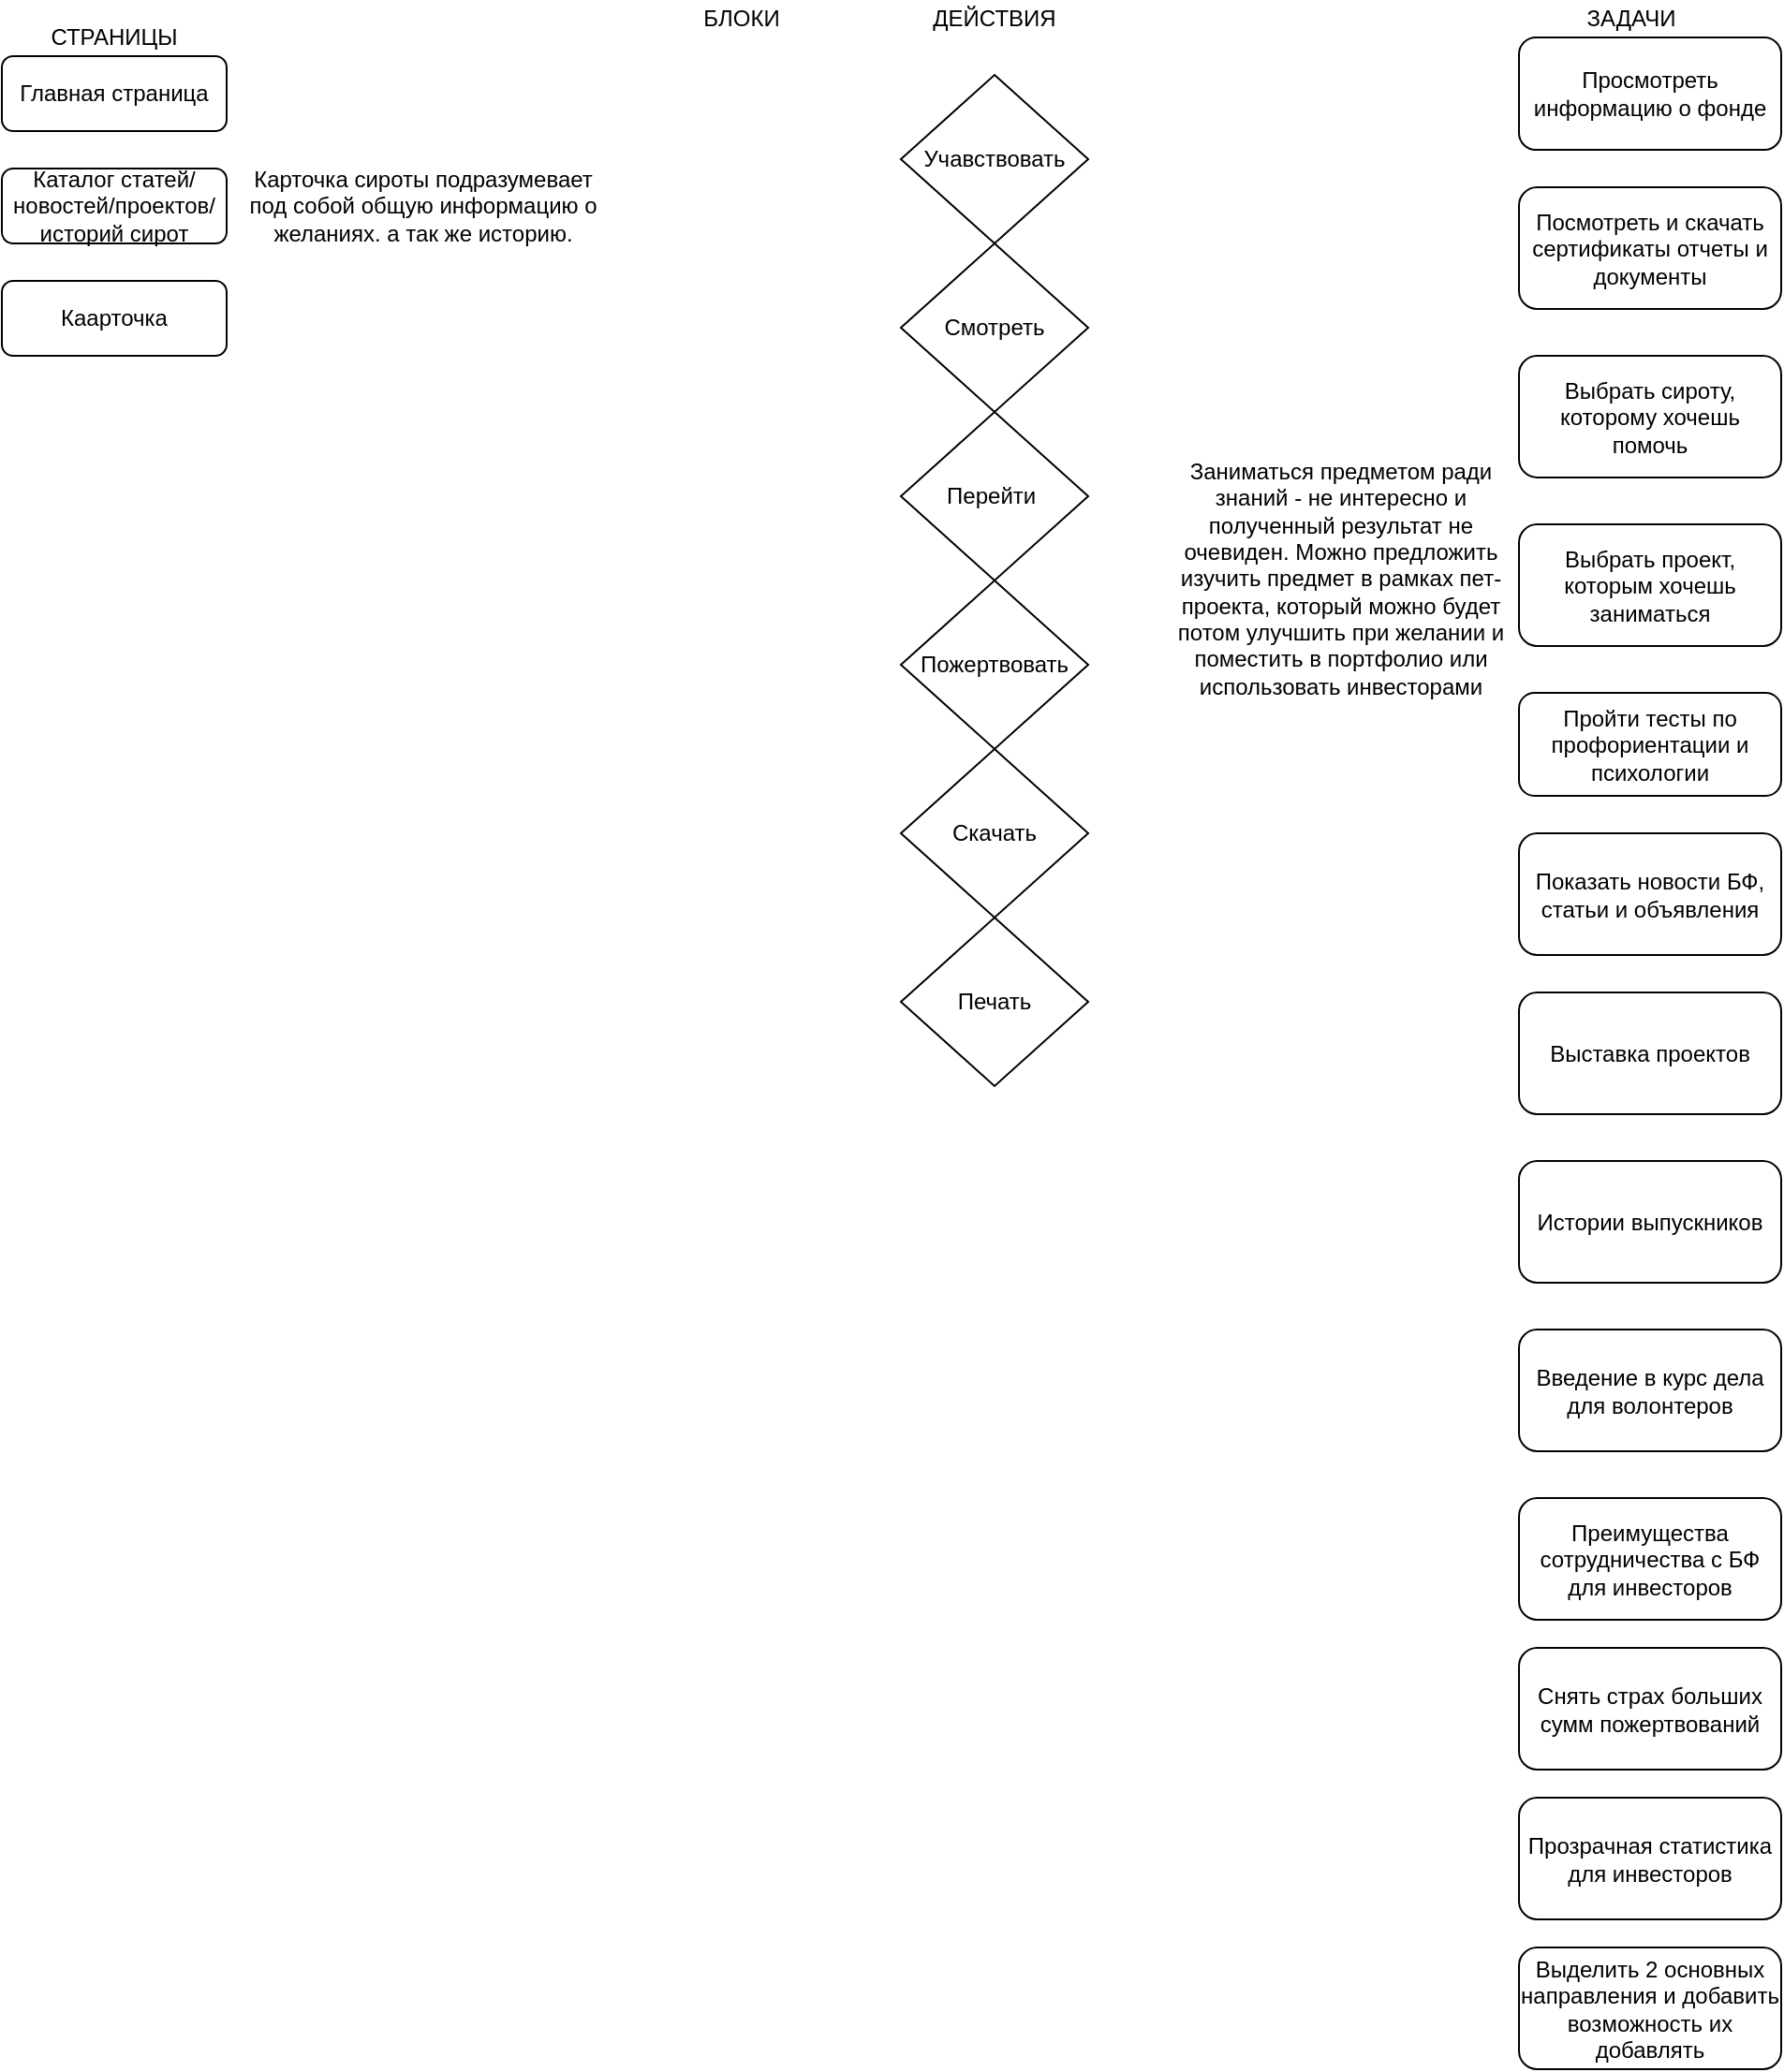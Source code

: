 <mxfile version="13.7.5" type="github">
  <diagram id="C5RBs43oDa-KdzZeNtuy" name="Page-1">
    <mxGraphModel dx="1422" dy="762" grid="1" gridSize="10" guides="1" tooltips="1" connect="1" arrows="1" fold="1" page="1" pageScale="1" pageWidth="827" pageHeight="1169" math="0" shadow="0">
      <root>
        <mxCell id="WIyWlLk6GJQsqaUBKTNV-0" />
        <mxCell id="WIyWlLk6GJQsqaUBKTNV-1" parent="WIyWlLk6GJQsqaUBKTNV-0" />
        <mxCell id="WIyWlLk6GJQsqaUBKTNV-3" value="Главная страница" style="rounded=1;whiteSpace=wrap;html=1;fontSize=12;glass=0;strokeWidth=1;shadow=0;" parent="WIyWlLk6GJQsqaUBKTNV-1" vertex="1">
          <mxGeometry y="30" width="120" height="40" as="geometry" />
        </mxCell>
        <mxCell id="j_ZyQGbrb5WWIaR_qc2B-1" value="Каталог статей/новостей/проектов/историй сирот" style="rounded=1;whiteSpace=wrap;html=1;fontSize=12;glass=0;strokeWidth=1;shadow=0;" vertex="1" parent="WIyWlLk6GJQsqaUBKTNV-1">
          <mxGeometry y="90" width="120" height="40" as="geometry" />
        </mxCell>
        <mxCell id="j_ZyQGbrb5WWIaR_qc2B-2" value="Каарточка" style="rounded=1;whiteSpace=wrap;html=1;fontSize=12;glass=0;strokeWidth=1;shadow=0;" vertex="1" parent="WIyWlLk6GJQsqaUBKTNV-1">
          <mxGeometry y="150" width="120" height="40" as="geometry" />
        </mxCell>
        <mxCell id="j_ZyQGbrb5WWIaR_qc2B-3" value="Просмотреть информацию о фонде" style="rounded=1;whiteSpace=wrap;html=1;fontSize=12;glass=0;strokeWidth=1;shadow=0;" vertex="1" parent="WIyWlLk6GJQsqaUBKTNV-1">
          <mxGeometry x="810" y="20" width="140" height="60" as="geometry" />
        </mxCell>
        <mxCell id="j_ZyQGbrb5WWIaR_qc2B-4" value="СТРАНИЦЫ" style="text;html=1;strokeColor=none;fillColor=none;align=center;verticalAlign=middle;whiteSpace=wrap;rounded=0;" vertex="1" parent="WIyWlLk6GJQsqaUBKTNV-1">
          <mxGeometry x="25" y="10" width="70" height="20" as="geometry" />
        </mxCell>
        <mxCell id="j_ZyQGbrb5WWIaR_qc2B-5" value="ЗАДАЧИ" style="text;html=1;strokeColor=none;fillColor=none;align=center;verticalAlign=middle;whiteSpace=wrap;rounded=0;" vertex="1" parent="WIyWlLk6GJQsqaUBKTNV-1">
          <mxGeometry x="830" width="80" height="20" as="geometry" />
        </mxCell>
        <mxCell id="j_ZyQGbrb5WWIaR_qc2B-6" value="БЛОКИ" style="text;html=1;strokeColor=none;fillColor=none;align=center;verticalAlign=middle;whiteSpace=wrap;rounded=0;" vertex="1" parent="WIyWlLk6GJQsqaUBKTNV-1">
          <mxGeometry x="360" width="70" height="20" as="geometry" />
        </mxCell>
        <mxCell id="j_ZyQGbrb5WWIaR_qc2B-7" value="ДЕЙСТВИЯ" style="text;html=1;strokeColor=none;fillColor=none;align=center;verticalAlign=middle;whiteSpace=wrap;rounded=0;" vertex="1" parent="WIyWlLk6GJQsqaUBKTNV-1">
          <mxGeometry x="495" width="70" height="20" as="geometry" />
        </mxCell>
        <mxCell id="j_ZyQGbrb5WWIaR_qc2B-8" value="Учавствовать" style="rhombus;whiteSpace=wrap;html=1;" vertex="1" parent="WIyWlLk6GJQsqaUBKTNV-1">
          <mxGeometry x="480" y="40" width="100" height="90" as="geometry" />
        </mxCell>
        <mxCell id="j_ZyQGbrb5WWIaR_qc2B-9" value="Смотреть" style="rhombus;whiteSpace=wrap;html=1;" vertex="1" parent="WIyWlLk6GJQsqaUBKTNV-1">
          <mxGeometry x="480" y="130" width="100" height="90" as="geometry" />
        </mxCell>
        <mxCell id="j_ZyQGbrb5WWIaR_qc2B-10" value="Перейти&amp;nbsp;" style="rhombus;whiteSpace=wrap;html=1;" vertex="1" parent="WIyWlLk6GJQsqaUBKTNV-1">
          <mxGeometry x="480" y="220" width="100" height="90" as="geometry" />
        </mxCell>
        <mxCell id="j_ZyQGbrb5WWIaR_qc2B-11" value="Пожертвовать" style="rhombus;whiteSpace=wrap;html=1;" vertex="1" parent="WIyWlLk6GJQsqaUBKTNV-1">
          <mxGeometry x="480" y="310" width="100" height="90" as="geometry" />
        </mxCell>
        <mxCell id="j_ZyQGbrb5WWIaR_qc2B-12" value="Посмотреть и скачать сертификаты отчеты и документы" style="rounded=1;whiteSpace=wrap;html=1;fontSize=12;glass=0;strokeWidth=1;shadow=0;" vertex="1" parent="WIyWlLk6GJQsqaUBKTNV-1">
          <mxGeometry x="810" y="100" width="140" height="65" as="geometry" />
        </mxCell>
        <mxCell id="j_ZyQGbrb5WWIaR_qc2B-13" value="Скачать" style="rhombus;whiteSpace=wrap;html=1;" vertex="1" parent="WIyWlLk6GJQsqaUBKTNV-1">
          <mxGeometry x="480" y="400" width="100" height="90" as="geometry" />
        </mxCell>
        <mxCell id="j_ZyQGbrb5WWIaR_qc2B-14" value="Печать" style="rhombus;whiteSpace=wrap;html=1;" vertex="1" parent="WIyWlLk6GJQsqaUBKTNV-1">
          <mxGeometry x="480" y="490" width="100" height="90" as="geometry" />
        </mxCell>
        <mxCell id="j_ZyQGbrb5WWIaR_qc2B-15" value="Выбрать сироту, которому хочешь помочь" style="rounded=1;whiteSpace=wrap;html=1;fontSize=12;glass=0;strokeWidth=1;shadow=0;" vertex="1" parent="WIyWlLk6GJQsqaUBKTNV-1">
          <mxGeometry x="810" y="190" width="140" height="65" as="geometry" />
        </mxCell>
        <mxCell id="j_ZyQGbrb5WWIaR_qc2B-16" value="Выбрать проект, которым хочешь заниматься" style="rounded=1;whiteSpace=wrap;html=1;fontSize=12;glass=0;strokeWidth=1;shadow=0;" vertex="1" parent="WIyWlLk6GJQsqaUBKTNV-1">
          <mxGeometry x="810" y="280" width="140" height="65" as="geometry" />
        </mxCell>
        <mxCell id="j_ZyQGbrb5WWIaR_qc2B-17" value="Пройти тесты по профориентации и психологии" style="rounded=1;whiteSpace=wrap;html=1;fontSize=12;glass=0;strokeWidth=1;shadow=0;" vertex="1" parent="WIyWlLk6GJQsqaUBKTNV-1">
          <mxGeometry x="810" y="370" width="140" height="55" as="geometry" />
        </mxCell>
        <mxCell id="j_ZyQGbrb5WWIaR_qc2B-19" value="Заниматься предметом ради знаний - не интересно и полученный результат не очевиден. Можно предложить изучить предмет в рамках пет-проекта, который можно будет потом улучшить при желании и поместить в портфолио или использовать инвесторами" style="text;html=1;strokeColor=none;fillColor=none;align=center;verticalAlign=middle;whiteSpace=wrap;rounded=0;" vertex="1" parent="WIyWlLk6GJQsqaUBKTNV-1">
          <mxGeometry x="620" y="247.5" width="190" height="122.5" as="geometry" />
        </mxCell>
        <mxCell id="j_ZyQGbrb5WWIaR_qc2B-21" value="Показать новости БФ, статьи и объявления" style="rounded=1;whiteSpace=wrap;html=1;fontSize=12;glass=0;strokeWidth=1;shadow=0;" vertex="1" parent="WIyWlLk6GJQsqaUBKTNV-1">
          <mxGeometry x="810" y="445" width="140" height="65" as="geometry" />
        </mxCell>
        <mxCell id="j_ZyQGbrb5WWIaR_qc2B-22" value="Выставка проектов" style="rounded=1;whiteSpace=wrap;html=1;fontSize=12;glass=0;strokeWidth=1;shadow=0;" vertex="1" parent="WIyWlLk6GJQsqaUBKTNV-1">
          <mxGeometry x="810" y="530" width="140" height="65" as="geometry" />
        </mxCell>
        <mxCell id="j_ZyQGbrb5WWIaR_qc2B-23" value="Истории выпускников" style="rounded=1;whiteSpace=wrap;html=1;fontSize=12;glass=0;strokeWidth=1;shadow=0;" vertex="1" parent="WIyWlLk6GJQsqaUBKTNV-1">
          <mxGeometry x="810" y="620" width="140" height="65" as="geometry" />
        </mxCell>
        <mxCell id="j_ZyQGbrb5WWIaR_qc2B-24" value="Введение в курс дела для волонтеров" style="rounded=1;whiteSpace=wrap;html=1;fontSize=12;glass=0;strokeWidth=1;shadow=0;" vertex="1" parent="WIyWlLk6GJQsqaUBKTNV-1">
          <mxGeometry x="810" y="710" width="140" height="65" as="geometry" />
        </mxCell>
        <mxCell id="j_ZyQGbrb5WWIaR_qc2B-25" value="Преимущества сотрудничества с БФ для инвесторов" style="rounded=1;whiteSpace=wrap;html=1;fontSize=12;glass=0;strokeWidth=1;shadow=0;" vertex="1" parent="WIyWlLk6GJQsqaUBKTNV-1">
          <mxGeometry x="810" y="800" width="140" height="65" as="geometry" />
        </mxCell>
        <mxCell id="j_ZyQGbrb5WWIaR_qc2B-26" value="Снять страх больших сумм пожертвований" style="rounded=1;whiteSpace=wrap;html=1;fontSize=12;glass=0;strokeWidth=1;shadow=0;" vertex="1" parent="WIyWlLk6GJQsqaUBKTNV-1">
          <mxGeometry x="810" y="880" width="140" height="65" as="geometry" />
        </mxCell>
        <mxCell id="j_ZyQGbrb5WWIaR_qc2B-27" value="Прозрачная статистика для инвесторов" style="rounded=1;whiteSpace=wrap;html=1;fontSize=12;glass=0;strokeWidth=1;shadow=0;" vertex="1" parent="WIyWlLk6GJQsqaUBKTNV-1">
          <mxGeometry x="810" y="960" width="140" height="65" as="geometry" />
        </mxCell>
        <mxCell id="j_ZyQGbrb5WWIaR_qc2B-28" value="Выделить 2 основных направления и добавить возможность их добавлять" style="rounded=1;whiteSpace=wrap;html=1;fontSize=12;glass=0;strokeWidth=1;shadow=0;" vertex="1" parent="WIyWlLk6GJQsqaUBKTNV-1">
          <mxGeometry x="810" y="1040" width="140" height="65" as="geometry" />
        </mxCell>
        <mxCell id="j_ZyQGbrb5WWIaR_qc2B-29" value="Карточка сироты подразумевает под собой общую информацию о желаниях. а так же историю." style="text;html=1;strokeColor=none;fillColor=none;align=center;verticalAlign=middle;whiteSpace=wrap;rounded=0;" vertex="1" parent="WIyWlLk6GJQsqaUBKTNV-1">
          <mxGeometry x="130" y="74.38" width="190" height="71.25" as="geometry" />
        </mxCell>
      </root>
    </mxGraphModel>
  </diagram>
</mxfile>
